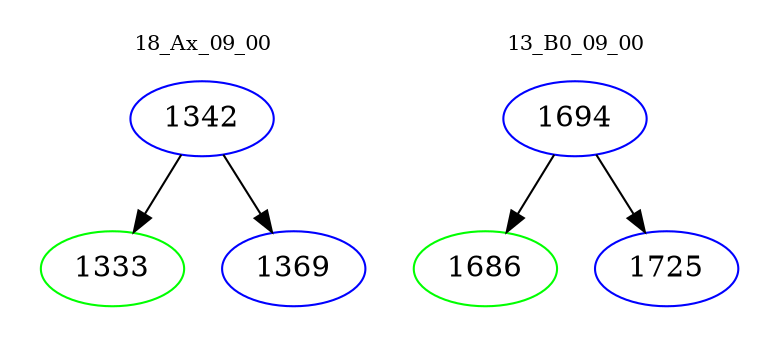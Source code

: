 digraph{
subgraph cluster_0 {
color = white
label = "18_Ax_09_00";
fontsize=10;
T0_1342 [label="1342", color="blue"]
T0_1342 -> T0_1333 [color="black"]
T0_1333 [label="1333", color="green"]
T0_1342 -> T0_1369 [color="black"]
T0_1369 [label="1369", color="blue"]
}
subgraph cluster_1 {
color = white
label = "13_B0_09_00";
fontsize=10;
T1_1694 [label="1694", color="blue"]
T1_1694 -> T1_1686 [color="black"]
T1_1686 [label="1686", color="green"]
T1_1694 -> T1_1725 [color="black"]
T1_1725 [label="1725", color="blue"]
}
}
